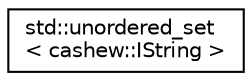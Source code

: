 digraph "Graphical Class Hierarchy"
{
  edge [fontname="Helvetica",fontsize="10",labelfontname="Helvetica",labelfontsize="10"];
  node [fontname="Helvetica",fontsize="10",shape=record];
  rankdir="LR";
  Node0 [label="std::unordered_set\l\< cashew::IString \>",height=0.2,width=0.4,color="black", fillcolor="white", style="filled",URL="$classstd_1_1unordered__set.html"];
}
